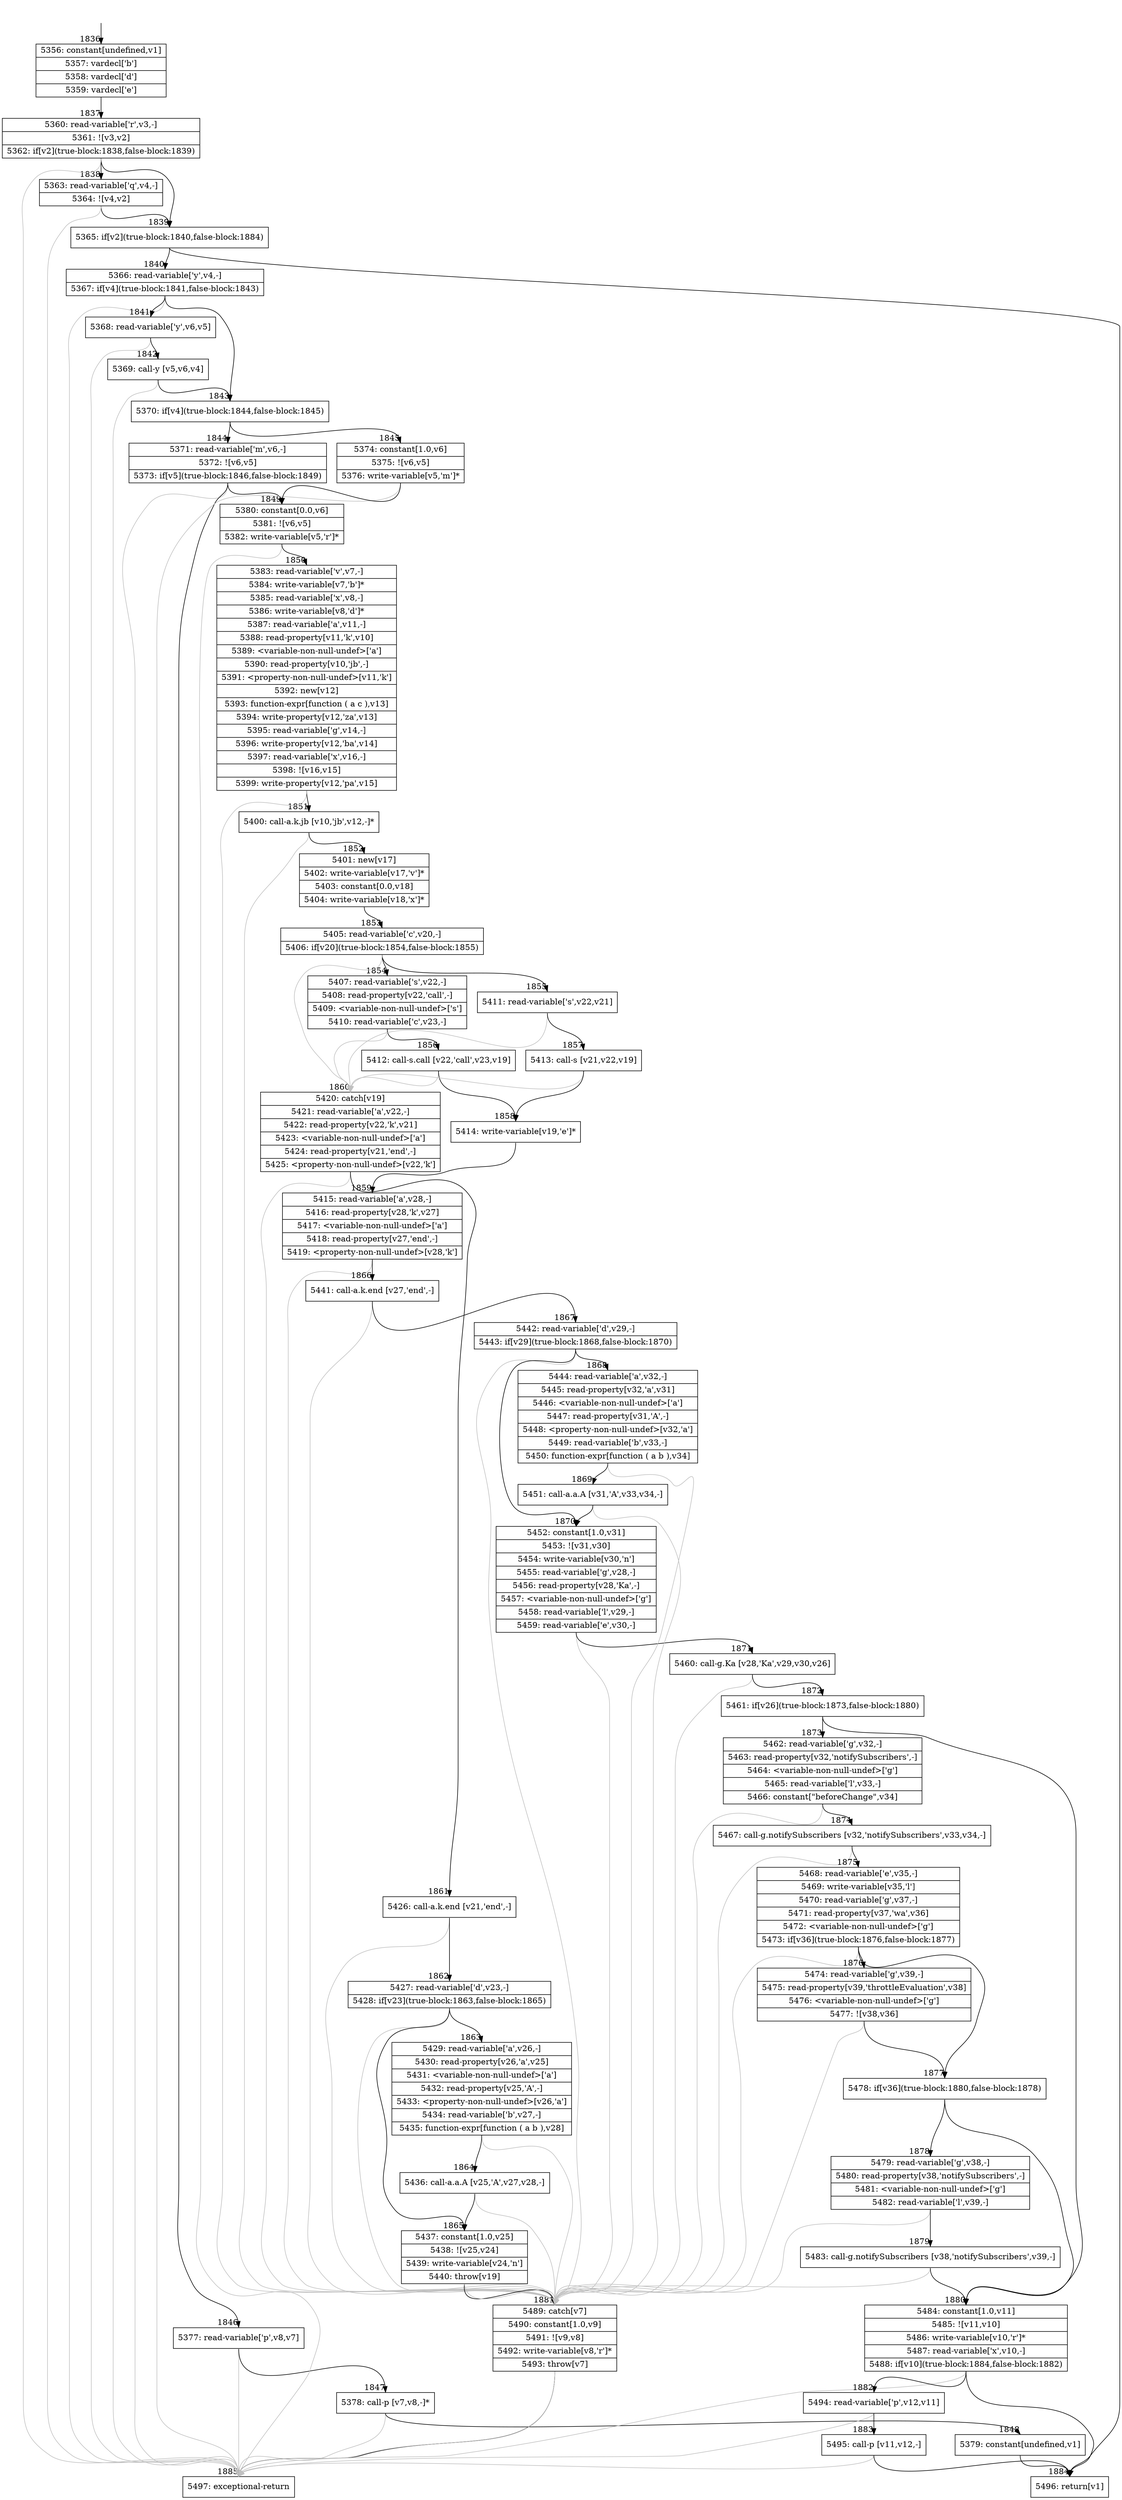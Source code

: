 digraph {
rankdir="TD"
BB_entry159[shape=none,label=""];
BB_entry159 -> BB1836 [tailport=s, headport=n, headlabel="    1836"]
BB1836 [shape=record label="{5356: constant[undefined,v1]|5357: vardecl['b']|5358: vardecl['d']|5359: vardecl['e']}" ] 
BB1836 -> BB1837 [tailport=s, headport=n, headlabel="      1837"]
BB1837 [shape=record label="{5360: read-variable['r',v3,-]|5361: ![v3,v2]|5362: if[v2](true-block:1838,false-block:1839)}" ] 
BB1837 -> BB1839 [tailport=s, headport=n, headlabel="      1839"]
BB1837 -> BB1838 [tailport=s, headport=n, headlabel="      1838"]
BB1837 -> BB1885 [tailport=s, headport=n, color=gray, headlabel="      1885"]
BB1838 [shape=record label="{5363: read-variable['q',v4,-]|5364: ![v4,v2]}" ] 
BB1838 -> BB1839 [tailport=s, headport=n]
BB1838 -> BB1885 [tailport=s, headport=n, color=gray]
BB1839 [shape=record label="{5365: if[v2](true-block:1840,false-block:1884)}" ] 
BB1839 -> BB1840 [tailport=s, headport=n, headlabel="      1840"]
BB1839 -> BB1884 [tailport=s, headport=n, headlabel="      1884"]
BB1840 [shape=record label="{5366: read-variable['y',v4,-]|5367: if[v4](true-block:1841,false-block:1843)}" ] 
BB1840 -> BB1843 [tailport=s, headport=n, headlabel="      1843"]
BB1840 -> BB1841 [tailport=s, headport=n, headlabel="      1841"]
BB1840 -> BB1885 [tailport=s, headport=n, color=gray]
BB1841 [shape=record label="{5368: read-variable['y',v6,v5]}" ] 
BB1841 -> BB1842 [tailport=s, headport=n, headlabel="      1842"]
BB1841 -> BB1885 [tailport=s, headport=n, color=gray]
BB1842 [shape=record label="{5369: call-y [v5,v6,v4]}" ] 
BB1842 -> BB1843 [tailport=s, headport=n]
BB1842 -> BB1885 [tailport=s, headport=n, color=gray]
BB1843 [shape=record label="{5370: if[v4](true-block:1844,false-block:1845)}" ] 
BB1843 -> BB1844 [tailport=s, headport=n, headlabel="      1844"]
BB1843 -> BB1845 [tailport=s, headport=n, headlabel="      1845"]
BB1844 [shape=record label="{5371: read-variable['m',v6,-]|5372: ![v6,v5]|5373: if[v5](true-block:1846,false-block:1849)}" ] 
BB1844 -> BB1846 [tailport=s, headport=n, headlabel="      1846"]
BB1844 -> BB1849 [tailport=s, headport=n, headlabel="      1849"]
BB1844 -> BB1885 [tailport=s, headport=n, color=gray]
BB1845 [shape=record label="{5374: constant[1.0,v6]|5375: ![v6,v5]|5376: write-variable[v5,'m']*}" ] 
BB1845 -> BB1849 [tailport=s, headport=n]
BB1845 -> BB1885 [tailport=s, headport=n, color=gray]
BB1846 [shape=record label="{5377: read-variable['p',v8,v7]}" ] 
BB1846 -> BB1847 [tailport=s, headport=n, headlabel="      1847"]
BB1846 -> BB1885 [tailport=s, headport=n, color=gray]
BB1847 [shape=record label="{5378: call-p [v7,v8,-]*}" ] 
BB1847 -> BB1848 [tailport=s, headport=n, headlabel="      1848"]
BB1847 -> BB1885 [tailport=s, headport=n, color=gray]
BB1848 [shape=record label="{5379: constant[undefined,v1]}" ] 
BB1848 -> BB1884 [tailport=s, headport=n]
BB1849 [shape=record label="{5380: constant[0.0,v6]|5381: ![v6,v5]|5382: write-variable[v5,'r']*}" ] 
BB1849 -> BB1850 [tailport=s, headport=n, headlabel="      1850"]
BB1849 -> BB1885 [tailport=s, headport=n, color=gray]
BB1850 [shape=record label="{5383: read-variable['v',v7,-]|5384: write-variable[v7,'b']*|5385: read-variable['x',v8,-]|5386: write-variable[v8,'d']*|5387: read-variable['a',v11,-]|5388: read-property[v11,'k',v10]|5389: \<variable-non-null-undef\>['a']|5390: read-property[v10,'jb',-]|5391: \<property-non-null-undef\>[v11,'k']|5392: new[v12]|5393: function-expr[function ( a c ),v13]|5394: write-property[v12,'za',v13]|5395: read-variable['g',v14,-]|5396: write-property[v12,'ba',v14]|5397: read-variable['x',v16,-]|5398: ![v16,v15]|5399: write-property[v12,'pa',v15]}" ] 
BB1850 -> BB1851 [tailport=s, headport=n, headlabel="      1851"]
BB1850 -> BB1881 [tailport=s, headport=n, color=gray, headlabel="      1881"]
BB1851 [shape=record label="{5400: call-a.k.jb [v10,'jb',v12,-]*}" ] 
BB1851 -> BB1852 [tailport=s, headport=n, headlabel="      1852"]
BB1851 -> BB1881 [tailport=s, headport=n, color=gray]
BB1852 [shape=record label="{5401: new[v17]|5402: write-variable[v17,'v']*|5403: constant[0.0,v18]|5404: write-variable[v18,'x']*}" ] 
BB1852 -> BB1853 [tailport=s, headport=n, headlabel="      1853"]
BB1853 [shape=record label="{5405: read-variable['c',v20,-]|5406: if[v20](true-block:1854,false-block:1855)}" ] 
BB1853 -> BB1854 [tailport=s, headport=n, headlabel="      1854"]
BB1853 -> BB1855 [tailport=s, headport=n, headlabel="      1855"]
BB1853 -> BB1860 [tailport=s, headport=n, color=gray, headlabel="      1860"]
BB1854 [shape=record label="{5407: read-variable['s',v22,-]|5408: read-property[v22,'call',-]|5409: \<variable-non-null-undef\>['s']|5410: read-variable['c',v23,-]}" ] 
BB1854 -> BB1856 [tailport=s, headport=n, headlabel="      1856"]
BB1854 -> BB1860 [tailport=s, headport=n, color=gray]
BB1855 [shape=record label="{5411: read-variable['s',v22,v21]}" ] 
BB1855 -> BB1857 [tailport=s, headport=n, headlabel="      1857"]
BB1855 -> BB1860 [tailport=s, headport=n, color=gray]
BB1856 [shape=record label="{5412: call-s.call [v22,'call',v23,v19]}" ] 
BB1856 -> BB1858 [tailport=s, headport=n, headlabel="      1858"]
BB1856 -> BB1860 [tailport=s, headport=n, color=gray]
BB1857 [shape=record label="{5413: call-s [v21,v22,v19]}" ] 
BB1857 -> BB1858 [tailport=s, headport=n]
BB1857 -> BB1860 [tailport=s, headport=n, color=gray]
BB1858 [shape=record label="{5414: write-variable[v19,'e']*}" ] 
BB1858 -> BB1859 [tailport=s, headport=n, headlabel="      1859"]
BB1859 [shape=record label="{5415: read-variable['a',v28,-]|5416: read-property[v28,'k',v27]|5417: \<variable-non-null-undef\>['a']|5418: read-property[v27,'end',-]|5419: \<property-non-null-undef\>[v28,'k']}" ] 
BB1859 -> BB1866 [tailport=s, headport=n, headlabel="      1866"]
BB1859 -> BB1881 [tailport=s, headport=n, color=gray]
BB1860 [shape=record label="{5420: catch[v19]|5421: read-variable['a',v22,-]|5422: read-property[v22,'k',v21]|5423: \<variable-non-null-undef\>['a']|5424: read-property[v21,'end',-]|5425: \<property-non-null-undef\>[v22,'k']}" ] 
BB1860 -> BB1861 [tailport=s, headport=n, headlabel="      1861"]
BB1860 -> BB1881 [tailport=s, headport=n, color=gray]
BB1861 [shape=record label="{5426: call-a.k.end [v21,'end',-]}" ] 
BB1861 -> BB1862 [tailport=s, headport=n, headlabel="      1862"]
BB1861 -> BB1881 [tailport=s, headport=n, color=gray]
BB1862 [shape=record label="{5427: read-variable['d',v23,-]|5428: if[v23](true-block:1863,false-block:1865)}" ] 
BB1862 -> BB1865 [tailport=s, headport=n, headlabel="      1865"]
BB1862 -> BB1863 [tailport=s, headport=n, headlabel="      1863"]
BB1862 -> BB1881 [tailport=s, headport=n, color=gray]
BB1863 [shape=record label="{5429: read-variable['a',v26,-]|5430: read-property[v26,'a',v25]|5431: \<variable-non-null-undef\>['a']|5432: read-property[v25,'A',-]|5433: \<property-non-null-undef\>[v26,'a']|5434: read-variable['b',v27,-]|5435: function-expr[function ( a b ),v28]}" ] 
BB1863 -> BB1864 [tailport=s, headport=n, headlabel="      1864"]
BB1863 -> BB1881 [tailport=s, headport=n, color=gray]
BB1864 [shape=record label="{5436: call-a.a.A [v25,'A',v27,v28,-]}" ] 
BB1864 -> BB1865 [tailport=s, headport=n]
BB1864 -> BB1881 [tailport=s, headport=n, color=gray]
BB1865 [shape=record label="{5437: constant[1.0,v25]|5438: ![v25,v24]|5439: write-variable[v24,'n']|5440: throw[v19]}" ] 
BB1865 -> BB1881 [tailport=s, headport=n]
BB1865 -> BB1881 [tailport=s, headport=n, color=gray]
BB1866 [shape=record label="{5441: call-a.k.end [v27,'end',-]}" ] 
BB1866 -> BB1867 [tailport=s, headport=n, headlabel="      1867"]
BB1866 -> BB1881 [tailport=s, headport=n, color=gray]
BB1867 [shape=record label="{5442: read-variable['d',v29,-]|5443: if[v29](true-block:1868,false-block:1870)}" ] 
BB1867 -> BB1870 [tailport=s, headport=n, headlabel="      1870"]
BB1867 -> BB1868 [tailport=s, headport=n, headlabel="      1868"]
BB1867 -> BB1881 [tailport=s, headport=n, color=gray]
BB1868 [shape=record label="{5444: read-variable['a',v32,-]|5445: read-property[v32,'a',v31]|5446: \<variable-non-null-undef\>['a']|5447: read-property[v31,'A',-]|5448: \<property-non-null-undef\>[v32,'a']|5449: read-variable['b',v33,-]|5450: function-expr[function ( a b ),v34]}" ] 
BB1868 -> BB1869 [tailport=s, headport=n, headlabel="      1869"]
BB1868 -> BB1881 [tailport=s, headport=n, color=gray]
BB1869 [shape=record label="{5451: call-a.a.A [v31,'A',v33,v34,-]}" ] 
BB1869 -> BB1870 [tailport=s, headport=n]
BB1869 -> BB1881 [tailport=s, headport=n, color=gray]
BB1870 [shape=record label="{5452: constant[1.0,v31]|5453: ![v31,v30]|5454: write-variable[v30,'n']|5455: read-variable['g',v28,-]|5456: read-property[v28,'Ka',-]|5457: \<variable-non-null-undef\>['g']|5458: read-variable['l',v29,-]|5459: read-variable['e',v30,-]}" ] 
BB1870 -> BB1871 [tailport=s, headport=n, headlabel="      1871"]
BB1870 -> BB1881 [tailport=s, headport=n, color=gray]
BB1871 [shape=record label="{5460: call-g.Ka [v28,'Ka',v29,v30,v26]}" ] 
BB1871 -> BB1872 [tailport=s, headport=n, headlabel="      1872"]
BB1871 -> BB1881 [tailport=s, headport=n, color=gray]
BB1872 [shape=record label="{5461: if[v26](true-block:1873,false-block:1880)}" ] 
BB1872 -> BB1880 [tailport=s, headport=n, headlabel="      1880"]
BB1872 -> BB1873 [tailport=s, headport=n, headlabel="      1873"]
BB1873 [shape=record label="{5462: read-variable['g',v32,-]|5463: read-property[v32,'notifySubscribers',-]|5464: \<variable-non-null-undef\>['g']|5465: read-variable['l',v33,-]|5466: constant[\"beforeChange\",v34]}" ] 
BB1873 -> BB1874 [tailport=s, headport=n, headlabel="      1874"]
BB1873 -> BB1881 [tailport=s, headport=n, color=gray]
BB1874 [shape=record label="{5467: call-g.notifySubscribers [v32,'notifySubscribers',v33,v34,-]}" ] 
BB1874 -> BB1875 [tailport=s, headport=n, headlabel="      1875"]
BB1874 -> BB1881 [tailport=s, headport=n, color=gray]
BB1875 [shape=record label="{5468: read-variable['e',v35,-]|5469: write-variable[v35,'l']|5470: read-variable['g',v37,-]|5471: read-property[v37,'wa',v36]|5472: \<variable-non-null-undef\>['g']|5473: if[v36](true-block:1876,false-block:1877)}" ] 
BB1875 -> BB1877 [tailport=s, headport=n, headlabel="      1877"]
BB1875 -> BB1876 [tailport=s, headport=n, headlabel="      1876"]
BB1875 -> BB1881 [tailport=s, headport=n, color=gray]
BB1876 [shape=record label="{5474: read-variable['g',v39,-]|5475: read-property[v39,'throttleEvaluation',v38]|5476: \<variable-non-null-undef\>['g']|5477: ![v38,v36]}" ] 
BB1876 -> BB1877 [tailport=s, headport=n]
BB1876 -> BB1881 [tailport=s, headport=n, color=gray]
BB1877 [shape=record label="{5478: if[v36](true-block:1880,false-block:1878)}" ] 
BB1877 -> BB1880 [tailport=s, headport=n]
BB1877 -> BB1878 [tailport=s, headport=n, headlabel="      1878"]
BB1878 [shape=record label="{5479: read-variable['g',v38,-]|5480: read-property[v38,'notifySubscribers',-]|5481: \<variable-non-null-undef\>['g']|5482: read-variable['l',v39,-]}" ] 
BB1878 -> BB1879 [tailport=s, headport=n, headlabel="      1879"]
BB1878 -> BB1881 [tailport=s, headport=n, color=gray]
BB1879 [shape=record label="{5483: call-g.notifySubscribers [v38,'notifySubscribers',v39,-]}" ] 
BB1879 -> BB1880 [tailport=s, headport=n]
BB1879 -> BB1881 [tailport=s, headport=n, color=gray]
BB1880 [shape=record label="{5484: constant[1.0,v11]|5485: ![v11,v10]|5486: write-variable[v10,'r']*|5487: read-variable['x',v10,-]|5488: if[v10](true-block:1884,false-block:1882)}" ] 
BB1880 -> BB1884 [tailport=s, headport=n]
BB1880 -> BB1882 [tailport=s, headport=n, headlabel="      1882"]
BB1880 -> BB1885 [tailport=s, headport=n, color=gray]
BB1881 [shape=record label="{5489: catch[v7]|5490: constant[1.0,v9]|5491: ![v9,v8]|5492: write-variable[v8,'r']*|5493: throw[v7]}" ] 
BB1881 -> BB1885 [tailport=s, headport=n]
BB1881 -> BB1885 [tailport=s, headport=n, color=gray]
BB1882 [shape=record label="{5494: read-variable['p',v12,v11]}" ] 
BB1882 -> BB1883 [tailport=s, headport=n, headlabel="      1883"]
BB1882 -> BB1885 [tailport=s, headport=n, color=gray]
BB1883 [shape=record label="{5495: call-p [v11,v12,-]}" ] 
BB1883 -> BB1884 [tailport=s, headport=n]
BB1883 -> BB1885 [tailport=s, headport=n, color=gray]
BB1884 [shape=record label="{5496: return[v1]}" ] 
BB1885 [shape=record label="{5497: exceptional-return}" ] 
}

